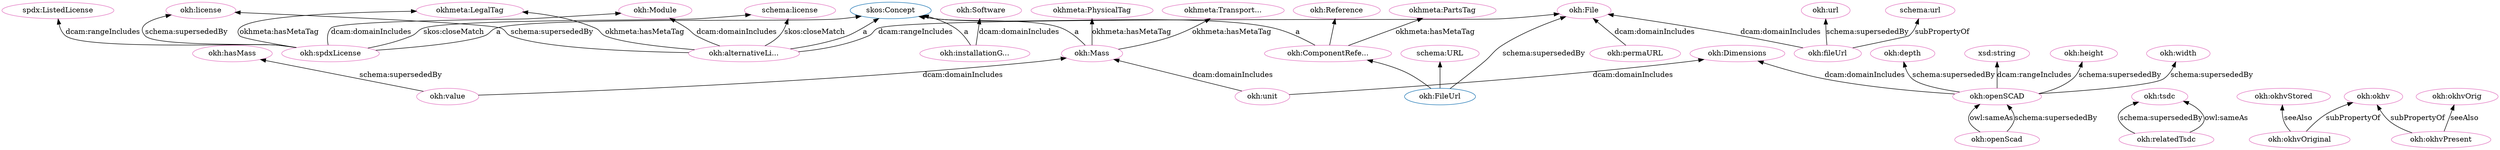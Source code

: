 digraph G {
  rankdir=BT
  node[height=.3]
"http://w3id.org/oseg/ont/okh#Mass" [fillcolor="#1f77b4" color="#1f77b4" label="okh:Mass"]
"http://w3id.org/oseg/ont/okh#ComponentReference" [fillcolor="#1f77b4" color="#1f77b4" label="okh:ComponentRefe..."]
"http://w3id.org/oseg/ont/okh#FileUrl" [fillcolor="#1f77b4" color="#1f77b4" label="okh:FileUrl"]
"http://schema.org/URL" [fillcolor="#1f77b4" color="#1f77b4" label="schema:URL"]
"http://www.w3.org/2004/02/skos/core#Concept" [fillcolor="#1f77b4" color="#1f77b4" label="skos:Concept"]
"http://w3id.org/oseg/ont/okh#Reference" [fillcolor="#1f77b4" color="#1f77b4" label="okh:Reference"]
"http://w3id.org/oseg/ont/okhmetaTransportationTag" [fillcolor="#e377c2" color="#e377c2" label="okhmeta:Transport..."]
"http://w3id.org/oseg/ont/okh#alternativeLicense" [fillcolor="#e377c2" color="#e377c2" label="okh:alternativeLi..."]
"http://w3id.org/oseg/ont/okh#File" [fillcolor="#e377c2" color="#e377c2" label="okh:File"]
"http://w3id.org/oseg/ont/okh#tsdc" [fillcolor="#e377c2" color="#e377c2" label="okh:tsdc"]
"http://w3id.org/oseg/ont/okh#depth" [fillcolor="#e377c2" color="#e377c2" label="okh:depth"]
"http://w3id.org/oseg/ont/okh#ComponentReference" [fillcolor="#e377c2" color="#e377c2" label="okh:ComponentRefe..."]
"http://w3id.org/oseg/ont/okh#fileUrl" [fillcolor="#e377c2" color="#e377c2" label="okh:fileUrl"]
"http://www.w3.org/2001/XMLSchema#string" [fillcolor="#e377c2" color="#e377c2" label="xsd:string"]
"http://w3id.org/oseg/ont/okhmetaLegalTag" [fillcolor="#e377c2" color="#e377c2" label="okhmeta:LegalTag"]
"http://w3id.org/oseg/ont/okh#value" [fillcolor="#e377c2" color="#e377c2" label="okh:value"]
"http://w3id.org/oseg/ont/okh#installationGuide" [fillcolor="#e377c2" color="#e377c2" label="okh:installationG..."]
"http://w3id.org/oseg/ont/okh#url" [fillcolor="#e377c2" color="#e377c2" label="okh:url"]
"http://w3id.org/oseg/ont/okh#openSCAD" [fillcolor="#e377c2" color="#e377c2" label="okh:openSCAD"]
"http://spdx.org/rdf/terms#ListedLicense" [fillcolor="#e377c2" color="#e377c2" label="spdx:ListedLicense"]
"http://schema.org/license" [fillcolor="#e377c2" color="#e377c2" label="schema:license"]
"http://w3id.org/oseg/ont/okh#Mass" [fillcolor="#e377c2" color="#e377c2" label="okh:Mass"]
"http://w3id.org/oseg/ont/okhmetaPartsTag" [fillcolor="#e377c2" color="#e377c2" label="okhmeta:PartsTag"]
"http://w3id.org/oseg/ont/okh#okhv" [fillcolor="#e377c2" color="#e377c2" label="okh:okhv"]
"http://w3id.org/oseg/ont/okh#hasMass" [fillcolor="#e377c2" color="#e377c2" label="okh:hasMass"]
"http://w3id.org/oseg/ont/okh#spdxLicense" [fillcolor="#e377c2" color="#e377c2" label="okh:spdxLicense"]
"http://w3id.org/oseg/ont/okh#relatedTsdc" [fillcolor="#e377c2" color="#e377c2" label="okh:relatedTsdc"]
"http://w3id.org/oseg/ont/okh#unit" [fillcolor="#e377c2" color="#e377c2" label="okh:unit"]
"http://w3id.org/oseg/ont/okh#Module" [fillcolor="#e377c2" color="#e377c2" label="okh:Module"]
"http://w3id.org/oseg/ont/okh#Dimensions" [fillcolor="#e377c2" color="#e377c2" label="okh:Dimensions"]
"http://w3id.org/oseg/ont/okh#height" [fillcolor="#e377c2" color="#e377c2" label="okh:height"]
"http://w3id.org/oseg/ont/okh#Software" [fillcolor="#e377c2" color="#e377c2" label="okh:Software"]
"http://w3id.org/oseg/ont/okh#okhvStored" [fillcolor="#e377c2" color="#e377c2" label="okh:okhvStored"]
"http://schema.org/url" [fillcolor="#e377c2" color="#e377c2" label="schema:url"]
"http://w3id.org/oseg/ont/okh#width" [fillcolor="#e377c2" color="#e377c2" label="okh:width"]
"http://w3id.org/oseg/ont/okh#Reference" [fillcolor="#e377c2" color="#e377c2" label="okh:Reference"]
"http://w3id.org/oseg/ont/okh#okhvOriginal" [fillcolor="#e377c2" color="#e377c2" label="okh:okhvOriginal"]
"http://schema.org/URL" [fillcolor="#e377c2" color="#e377c2" label="schema:URL"]
"http://w3id.org/oseg/ont/okhmetaPhysicalTag" [fillcolor="#e377c2" color="#e377c2" label="okhmeta:PhysicalTag"]
"http://w3id.org/oseg/ont/okh#permaURL" [fillcolor="#e377c2" color="#e377c2" label="okh:permaURL"]
"http://w3id.org/oseg/ont/okh#license" [fillcolor="#e377c2" color="#e377c2" label="okh:license"]
"http://w3id.org/oseg/ont/okh#okhvOrig" [fillcolor="#e377c2" color="#e377c2" label="okh:okhvOrig"]
"http://w3id.org/oseg/ont/okh#openScad" [fillcolor="#e377c2" color="#e377c2" label="okh:openScad"]
"http://w3id.org/oseg/ont/okh#okhvPresent" [fillcolor="#e377c2" color="#e377c2" label="okh:okhvPresent"]
  "http://w3id.org/oseg/ont/okh#Mass" -> "http://w3id.org/oseg/ont/okhmetaTransportationTag" [label="okhmeta:hasMetaTag"]
  "http://w3id.org/oseg/ont/okh#fileUrl" -> "http://w3id.org/oseg/ont/okh#File" [label="dcam:domainIncludes"]
  "http://w3id.org/oseg/ont/okh#relatedTsdc" -> "http://w3id.org/oseg/ont/okh#tsdc" [label="schema:supersededBy"]
  "http://w3id.org/oseg/ont/okh#openSCAD" -> "http://w3id.org/oseg/ont/okh#depth" [label="schema:supersededBy"]
  "http://w3id.org/oseg/ont/okh#relatedTsdc" -> "http://w3id.org/oseg/ont/okh#tsdc" [label="owl:sameAs"]
  "http://w3id.org/oseg/ont/okh#FileUrl" -> "http://w3id.org/oseg/ont/okh#ComponentReference" [label=""]
  "http://w3id.org/oseg/ont/okh#openSCAD" -> "http://www.w3.org/2001/XMLSchema#string" [label="dcam:rangeIncludes"]
  "http://w3id.org/oseg/ont/okh#spdxLicense" -> "http://w3id.org/oseg/ont/okhmetaLegalTag" [label="okhmeta:hasMetaTag"]
  "http://w3id.org/oseg/ont/okh#fileUrl" -> "http://w3id.org/oseg/ont/okh#url" [label="schema:supersededBy"]
  "http://w3id.org/oseg/ont/okh#spdxLicense" -> "http://spdx.org/rdf/terms#ListedLicense" [label="dcam:rangeIncludes"]
  "http://w3id.org/oseg/ont/okh#alternativeLicense" -> "http://schema.org/license" [label="skos:closeMatch"]
  "http://w3id.org/oseg/ont/okh#Mass" -> "http://www.w3.org/2004/02/skos/core#Concept" [label="a"]
  "http://w3id.org/oseg/ont/okh#ComponentReference" -> "http://w3id.org/oseg/ont/okhmetaPartsTag" [label="okhmeta:hasMetaTag"]
  "http://w3id.org/oseg/ont/okh#value" -> "http://w3id.org/oseg/ont/okh#Mass" [label="dcam:domainIncludes"]
  "http://w3id.org/oseg/ont/okh#okhvPresent" -> "http://w3id.org/oseg/ont/okh#okhv" [label="subPropertyOf"]
  "http://w3id.org/oseg/ont/okh#value" -> "http://w3id.org/oseg/ont/okh#hasMass" [label="schema:supersededBy"]
  "http://w3id.org/oseg/ont/okh#okhvOriginal" -> "http://w3id.org/oseg/ont/okh#okhv" [label="subPropertyOf"]
  "http://w3id.org/oseg/ont/okh#openScad" -> "http://w3id.org/oseg/ont/okh#openSCAD" [label="owl:sameAs"]
  "http://w3id.org/oseg/ont/okh#unit" -> "http://w3id.org/oseg/ont/okh#Mass" [label="dcam:domainIncludes"]
  "http://w3id.org/oseg/ont/okh#spdxLicense" -> "http://schema.org/license" [label="skos:closeMatch"]
  "http://w3id.org/oseg/ont/okh#alternativeLicense" -> "http://w3id.org/oseg/ont/okh#Module" [label="dcam:domainIncludes"]
  "http://w3id.org/oseg/ont/okh#openSCAD" -> "http://w3id.org/oseg/ont/okh#Dimensions" [label="dcam:domainIncludes"]
  "http://w3id.org/oseg/ont/okh#installationGuide" -> "http://www.w3.org/2004/02/skos/core#Concept" [label="a"]
  "http://w3id.org/oseg/ont/okh#openSCAD" -> "http://w3id.org/oseg/ont/okh#height" [label="schema:supersededBy"]
  "http://w3id.org/oseg/ont/okh#installationGuide" -> "http://w3id.org/oseg/ont/okh#Software" [label="dcam:domainIncludes"]
  "http://w3id.org/oseg/ont/okh#alternativeLicense" -> "http://w3id.org/oseg/ont/okh#File" [label="dcam:rangeIncludes"]
  "http://w3id.org/oseg/ont/okh#ComponentReference" -> "http://www.w3.org/2004/02/skos/core#Concept" [label="a"]
  "http://w3id.org/oseg/ont/okh#unit" -> "http://w3id.org/oseg/ont/okh#Dimensions" [label="dcam:domainIncludes"]
  "http://w3id.org/oseg/ont/okh#okhvOriginal" -> "http://w3id.org/oseg/ont/okh#okhvStored" [label="seeAlso"]
  "http://w3id.org/oseg/ont/okh#fileUrl" -> "http://schema.org/url" [label="subPropertyOf"]
  "http://w3id.org/oseg/ont/okh#openSCAD" -> "http://w3id.org/oseg/ont/okh#width" [label="schema:supersededBy"]
  "http://w3id.org/oseg/ont/okh#openScad" -> "http://w3id.org/oseg/ont/okh#openSCAD" [label="schema:supersededBy"]
  "http://w3id.org/oseg/ont/okh#ComponentReference" -> "http://w3id.org/oseg/ont/okh#Reference" [label=""]
  "http://w3id.org/oseg/ont/okh#spdxLicense" -> "http://w3id.org/oseg/ont/okh#Module" [label="dcam:domainIncludes"]
  "http://w3id.org/oseg/ont/okh#FileUrl" -> "http://w3id.org/oseg/ont/okh#File" [label="schema:supersededBy"]
  "http://w3id.org/oseg/ont/okh#permaURL" -> "http://w3id.org/oseg/ont/okh#File" [label="dcam:domainIncludes"]
  "http://w3id.org/oseg/ont/okh#alternativeLicense" -> "http://www.w3.org/2004/02/skos/core#Concept" [label="a"]
  "http://w3id.org/oseg/ont/okh#FileUrl" -> "http://schema.org/URL" [label=""]
  "http://w3id.org/oseg/ont/okh#spdxLicense" -> "http://www.w3.org/2004/02/skos/core#Concept" [label="a"]
  "http://w3id.org/oseg/ont/okh#Mass" -> "http://w3id.org/oseg/ont/okhmetaPhysicalTag" [label="okhmeta:hasMetaTag"]
  "http://w3id.org/oseg/ont/okh#alternativeLicense" -> "http://w3id.org/oseg/ont/okhmetaLegalTag" [label="okhmeta:hasMetaTag"]
  "http://w3id.org/oseg/ont/okh#alternativeLicense" -> "http://w3id.org/oseg/ont/okh#license" [label="schema:supersededBy"]
  "http://w3id.org/oseg/ont/okh#okhvPresent" -> "http://w3id.org/oseg/ont/okh#okhvOrig" [label="seeAlso"]
  "http://w3id.org/oseg/ont/okh#spdxLicense" -> "http://w3id.org/oseg/ont/okh#license" [label="schema:supersededBy"]
}
